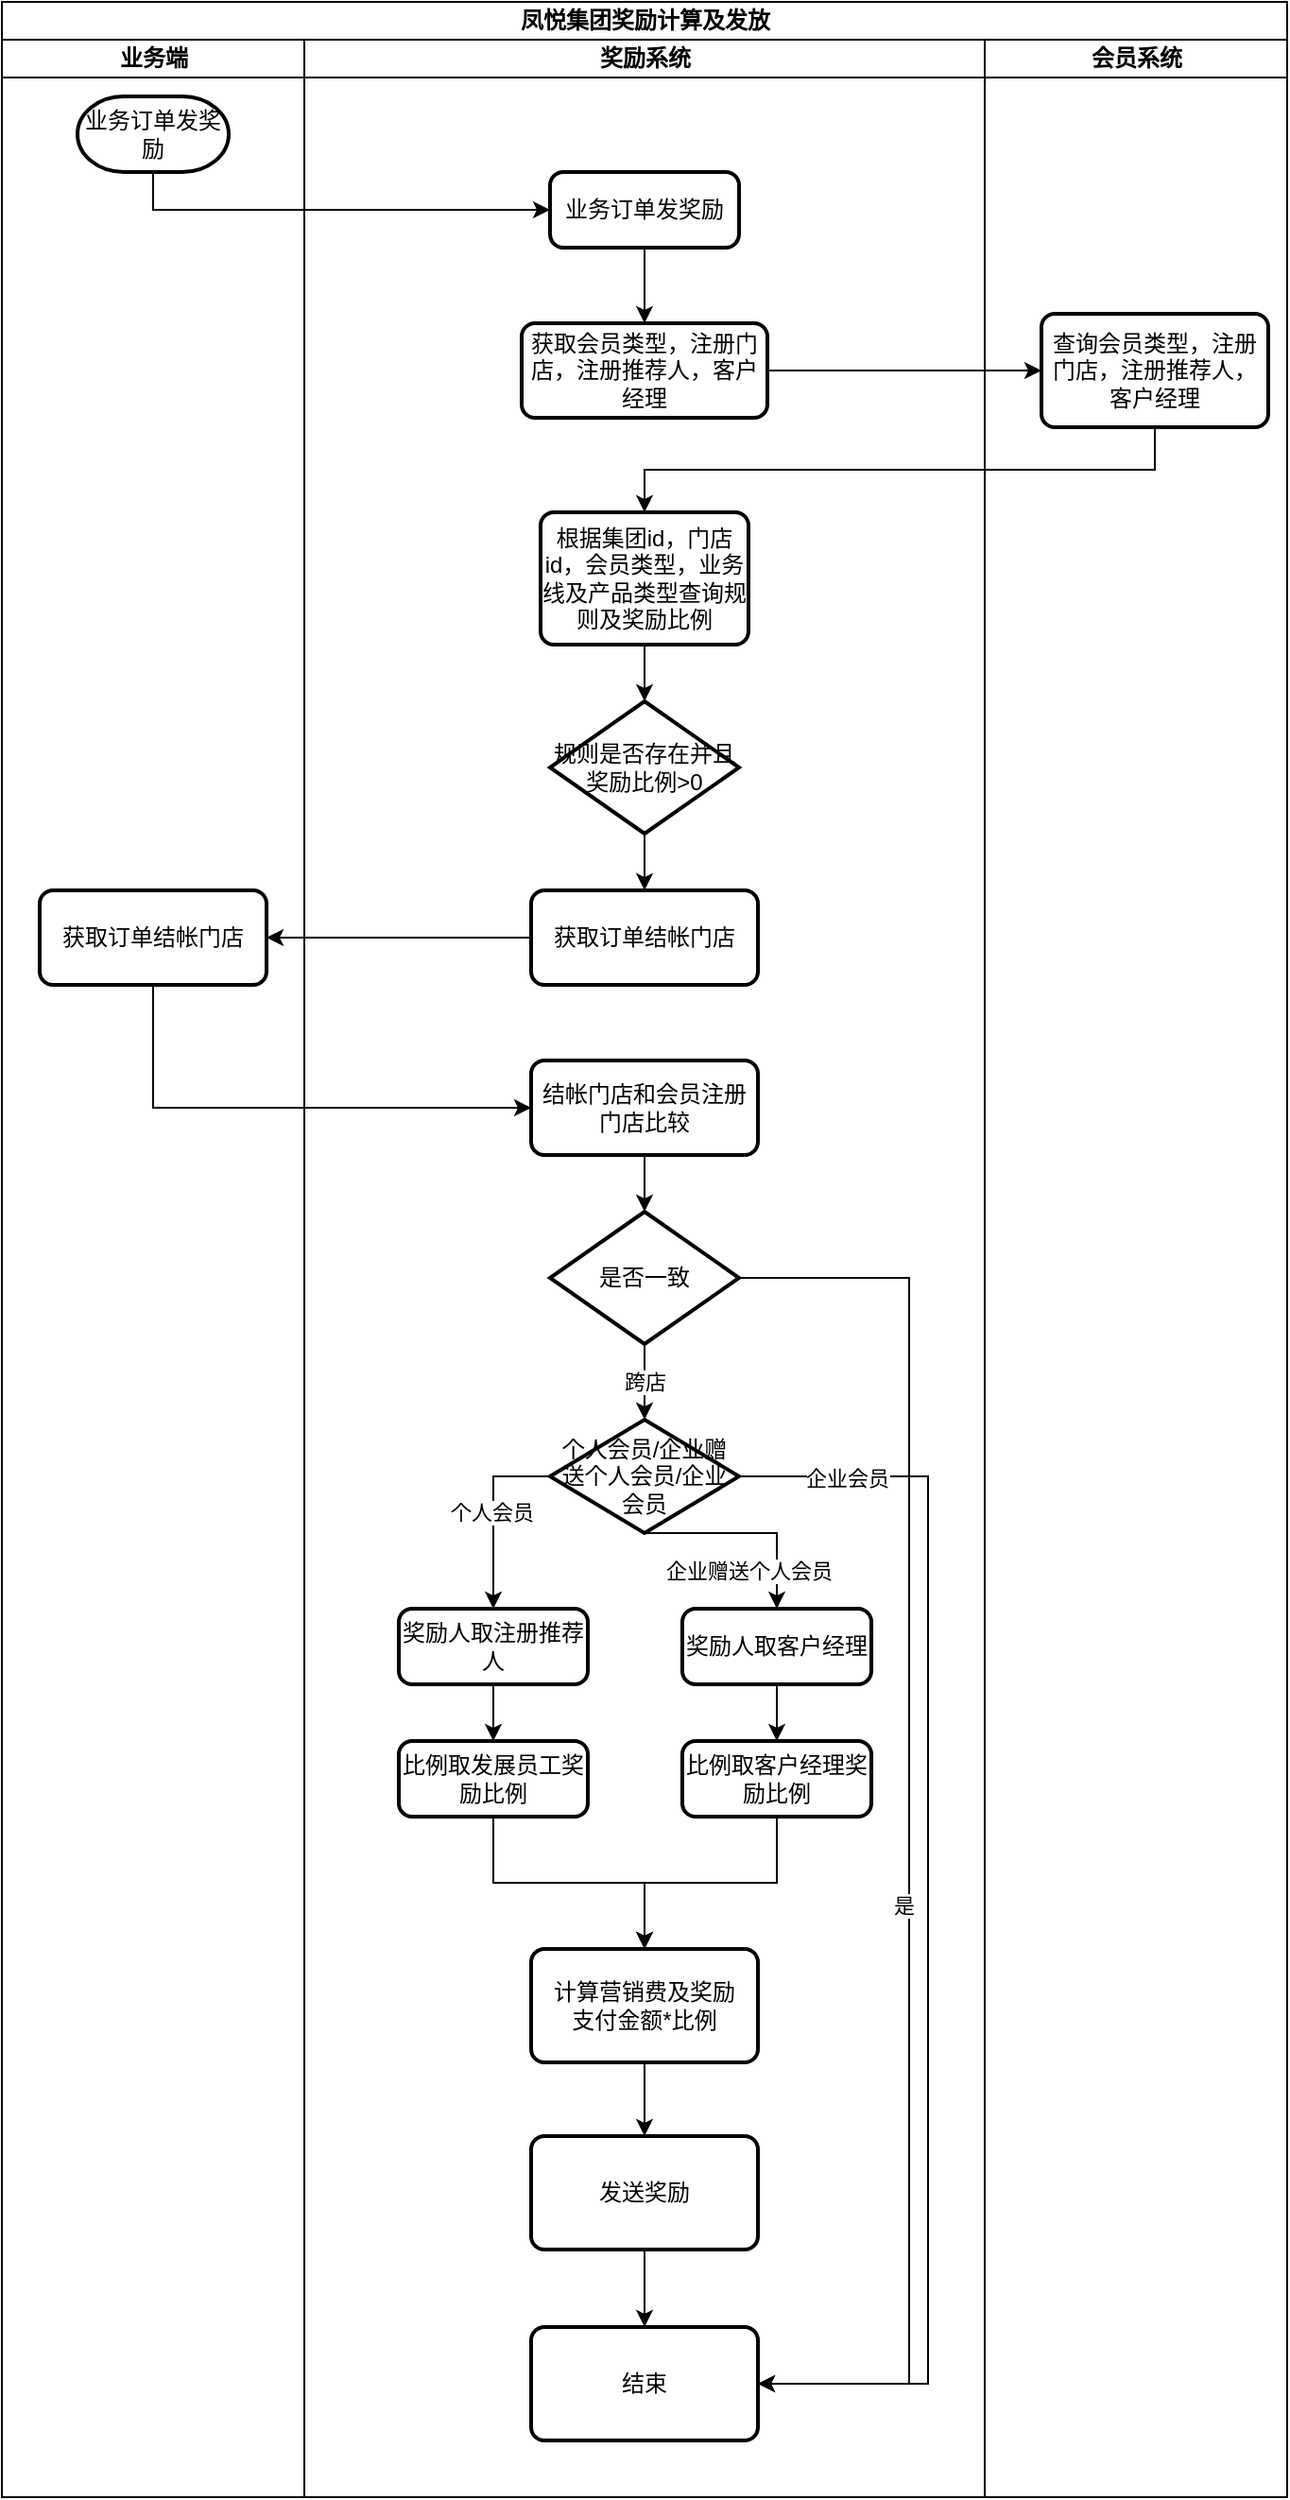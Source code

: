 <mxfile version="23.1.5" type="github">
  <diagram id="prtHgNgQTEPvFCAcTncT" name="Page-1">
    <mxGraphModel dx="977" dy="537" grid="1" gridSize="10" guides="1" tooltips="1" connect="1" arrows="1" fold="1" page="1" pageScale="1" pageWidth="827" pageHeight="1169" math="0" shadow="0">
      <root>
        <mxCell id="0" />
        <mxCell id="1" parent="0" />
        <mxCell id="8pQ5sjf0LBZaZttKDk0V-1" value="凤悦集团奖励计算及发放" style="swimlane;childLayout=stackLayout;resizeParent=1;resizeParentMax=0;startSize=20;html=1;" vertex="1" parent="1">
          <mxGeometry x="120" y="40" width="680" height="1320" as="geometry" />
        </mxCell>
        <mxCell id="8pQ5sjf0LBZaZttKDk0V-2" value="业务端" style="swimlane;startSize=20;html=1;" vertex="1" parent="8pQ5sjf0LBZaZttKDk0V-1">
          <mxGeometry y="20" width="160" height="1300" as="geometry" />
        </mxCell>
        <mxCell id="8pQ5sjf0LBZaZttKDk0V-6" value="业务订单发奖励" style="strokeWidth=2;html=1;shape=mxgraph.flowchart.terminator;whiteSpace=wrap;" vertex="1" parent="8pQ5sjf0LBZaZttKDk0V-2">
          <mxGeometry x="40" y="30" width="80" height="40" as="geometry" />
        </mxCell>
        <mxCell id="8pQ5sjf0LBZaZttKDk0V-67" value="获取订单结帐门店" style="rounded=1;whiteSpace=wrap;html=1;absoluteArcSize=1;arcSize=14;strokeWidth=2;" vertex="1" parent="8pQ5sjf0LBZaZttKDk0V-2">
          <mxGeometry x="20" y="450" width="120" height="50" as="geometry" />
        </mxCell>
        <mxCell id="8pQ5sjf0LBZaZttKDk0V-3" value="奖励系统" style="swimlane;startSize=20;html=1;" vertex="1" parent="8pQ5sjf0LBZaZttKDk0V-1">
          <mxGeometry x="160" y="20" width="360" height="1300" as="geometry" />
        </mxCell>
        <mxCell id="8pQ5sjf0LBZaZttKDk0V-11" style="edgeStyle=orthogonalEdgeStyle;rounded=0;orthogonalLoop=1;jettySize=auto;html=1;exitX=0.5;exitY=1;exitDx=0;exitDy=0;entryX=0.5;entryY=0;entryDx=0;entryDy=0;" edge="1" parent="8pQ5sjf0LBZaZttKDk0V-3" source="8pQ5sjf0LBZaZttKDk0V-8" target="8pQ5sjf0LBZaZttKDk0V-10">
          <mxGeometry relative="1" as="geometry" />
        </mxCell>
        <mxCell id="8pQ5sjf0LBZaZttKDk0V-8" value="业务订单发奖励" style="rounded=1;whiteSpace=wrap;html=1;absoluteArcSize=1;arcSize=14;strokeWidth=2;" vertex="1" parent="8pQ5sjf0LBZaZttKDk0V-3">
          <mxGeometry x="130" y="70" width="100" height="40" as="geometry" />
        </mxCell>
        <mxCell id="8pQ5sjf0LBZaZttKDk0V-10" value="获取会员类型，注册门店，注册推荐人，客户经理" style="rounded=1;whiteSpace=wrap;html=1;absoluteArcSize=1;arcSize=14;strokeWidth=2;" vertex="1" parent="8pQ5sjf0LBZaZttKDk0V-3">
          <mxGeometry x="115" y="150" width="130" height="50" as="geometry" />
        </mxCell>
        <mxCell id="8pQ5sjf0LBZaZttKDk0V-16" value="根据集团id，门店id，会员类型，业务线及产品类型查询规则及奖励比例" style="rounded=1;whiteSpace=wrap;html=1;absoluteArcSize=1;arcSize=14;strokeWidth=2;" vertex="1" parent="8pQ5sjf0LBZaZttKDk0V-3">
          <mxGeometry x="125" y="250" width="110" height="70" as="geometry" />
        </mxCell>
        <mxCell id="8pQ5sjf0LBZaZttKDk0V-66" style="edgeStyle=orthogonalEdgeStyle;rounded=0;orthogonalLoop=1;jettySize=auto;html=1;exitX=0.5;exitY=1;exitDx=0;exitDy=0;exitPerimeter=0;entryX=0.5;entryY=0;entryDx=0;entryDy=0;" edge="1" parent="8pQ5sjf0LBZaZttKDk0V-3" source="8pQ5sjf0LBZaZttKDk0V-18" target="8pQ5sjf0LBZaZttKDk0V-65">
          <mxGeometry relative="1" as="geometry" />
        </mxCell>
        <mxCell id="8pQ5sjf0LBZaZttKDk0V-18" value="规则是否存在并且奖励比例&amp;gt;0" style="strokeWidth=2;html=1;shape=mxgraph.flowchart.decision;whiteSpace=wrap;" vertex="1" parent="8pQ5sjf0LBZaZttKDk0V-3">
          <mxGeometry x="130" y="350" width="100" height="70" as="geometry" />
        </mxCell>
        <mxCell id="8pQ5sjf0LBZaZttKDk0V-19" style="edgeStyle=orthogonalEdgeStyle;rounded=0;orthogonalLoop=1;jettySize=auto;html=1;exitX=0.5;exitY=1;exitDx=0;exitDy=0;entryX=0.5;entryY=0;entryDx=0;entryDy=0;entryPerimeter=0;" edge="1" parent="8pQ5sjf0LBZaZttKDk0V-3" source="8pQ5sjf0LBZaZttKDk0V-16" target="8pQ5sjf0LBZaZttKDk0V-18">
          <mxGeometry relative="1" as="geometry" />
        </mxCell>
        <mxCell id="8pQ5sjf0LBZaZttKDk0V-24" style="edgeStyle=orthogonalEdgeStyle;rounded=0;orthogonalLoop=1;jettySize=auto;html=1;exitX=0;exitY=0.5;exitDx=0;exitDy=0;exitPerimeter=0;entryX=0.5;entryY=0;entryDx=0;entryDy=0;" edge="1" parent="8pQ5sjf0LBZaZttKDk0V-3" source="8pQ5sjf0LBZaZttKDk0V-20" target="8pQ5sjf0LBZaZttKDk0V-23">
          <mxGeometry relative="1" as="geometry" />
        </mxCell>
        <mxCell id="8pQ5sjf0LBZaZttKDk0V-25" value="个人会员" style="edgeLabel;html=1;align=center;verticalAlign=middle;resizable=0;points=[];" vertex="1" connectable="0" parent="8pQ5sjf0LBZaZttKDk0V-24">
          <mxGeometry x="-0.02" y="-1" relative="1" as="geometry">
            <mxPoint as="offset" />
          </mxGeometry>
        </mxCell>
        <mxCell id="8pQ5sjf0LBZaZttKDk0V-27" style="edgeStyle=orthogonalEdgeStyle;rounded=0;orthogonalLoop=1;jettySize=auto;html=1;exitX=0.5;exitY=1;exitDx=0;exitDy=0;exitPerimeter=0;entryX=0.5;entryY=0;entryDx=0;entryDy=0;" edge="1" parent="8pQ5sjf0LBZaZttKDk0V-3" source="8pQ5sjf0LBZaZttKDk0V-20" target="8pQ5sjf0LBZaZttKDk0V-26">
          <mxGeometry relative="1" as="geometry">
            <Array as="points">
              <mxPoint x="250" y="790" />
            </Array>
          </mxGeometry>
        </mxCell>
        <mxCell id="8pQ5sjf0LBZaZttKDk0V-28" value="企业赠送个人会员" style="edgeLabel;html=1;align=center;verticalAlign=middle;resizable=0;points=[];" vertex="1" connectable="0" parent="8pQ5sjf0LBZaZttKDk0V-27">
          <mxGeometry y="-2" relative="1" as="geometry">
            <mxPoint y="18" as="offset" />
          </mxGeometry>
        </mxCell>
        <mxCell id="8pQ5sjf0LBZaZttKDk0V-81" style="edgeStyle=orthogonalEdgeStyle;rounded=0;orthogonalLoop=1;jettySize=auto;html=1;exitX=1;exitY=0.5;exitDx=0;exitDy=0;exitPerimeter=0;entryX=1;entryY=0.5;entryDx=0;entryDy=0;" edge="1" parent="8pQ5sjf0LBZaZttKDk0V-3" source="8pQ5sjf0LBZaZttKDk0V-20" target="8pQ5sjf0LBZaZttKDk0V-79">
          <mxGeometry relative="1" as="geometry">
            <Array as="points">
              <mxPoint x="330" y="760" />
              <mxPoint x="330" y="1240" />
            </Array>
          </mxGeometry>
        </mxCell>
        <mxCell id="8pQ5sjf0LBZaZttKDk0V-82" value="企业会员" style="edgeLabel;html=1;align=center;verticalAlign=middle;resizable=0;points=[];" vertex="1" connectable="0" parent="8pQ5sjf0LBZaZttKDk0V-81">
          <mxGeometry x="-0.83" y="-1" relative="1" as="geometry">
            <mxPoint as="offset" />
          </mxGeometry>
        </mxCell>
        <mxCell id="8pQ5sjf0LBZaZttKDk0V-20" value="个人会员/企业赠送个人会员/企业会员" style="strokeWidth=2;html=1;shape=mxgraph.flowchart.decision;whiteSpace=wrap;" vertex="1" parent="8pQ5sjf0LBZaZttKDk0V-3">
          <mxGeometry x="130" y="730" width="100" height="60" as="geometry" />
        </mxCell>
        <mxCell id="8pQ5sjf0LBZaZttKDk0V-32" style="edgeStyle=orthogonalEdgeStyle;rounded=0;orthogonalLoop=1;jettySize=auto;html=1;exitX=0.5;exitY=1;exitDx=0;exitDy=0;entryX=0.5;entryY=0;entryDx=0;entryDy=0;" edge="1" parent="8pQ5sjf0LBZaZttKDk0V-3" source="8pQ5sjf0LBZaZttKDk0V-23" target="8pQ5sjf0LBZaZttKDk0V-30">
          <mxGeometry relative="1" as="geometry" />
        </mxCell>
        <mxCell id="8pQ5sjf0LBZaZttKDk0V-23" value="奖励人取注册推荐人" style="rounded=1;whiteSpace=wrap;html=1;absoluteArcSize=1;arcSize=14;strokeWidth=2;" vertex="1" parent="8pQ5sjf0LBZaZttKDk0V-3">
          <mxGeometry x="50" y="830" width="100" height="40" as="geometry" />
        </mxCell>
        <mxCell id="8pQ5sjf0LBZaZttKDk0V-33" style="edgeStyle=orthogonalEdgeStyle;rounded=0;orthogonalLoop=1;jettySize=auto;html=1;exitX=0.5;exitY=1;exitDx=0;exitDy=0;entryX=0.5;entryY=0;entryDx=0;entryDy=0;" edge="1" parent="8pQ5sjf0LBZaZttKDk0V-3" source="8pQ5sjf0LBZaZttKDk0V-26" target="8pQ5sjf0LBZaZttKDk0V-31">
          <mxGeometry relative="1" as="geometry" />
        </mxCell>
        <mxCell id="8pQ5sjf0LBZaZttKDk0V-26" value="奖励人取客户经理" style="rounded=1;whiteSpace=wrap;html=1;absoluteArcSize=1;arcSize=14;strokeWidth=2;" vertex="1" parent="8pQ5sjf0LBZaZttKDk0V-3">
          <mxGeometry x="200" y="830" width="100" height="40" as="geometry" />
        </mxCell>
        <mxCell id="8pQ5sjf0LBZaZttKDk0V-62" style="edgeStyle=orthogonalEdgeStyle;rounded=0;orthogonalLoop=1;jettySize=auto;html=1;exitX=0.5;exitY=1;exitDx=0;exitDy=0;entryX=0.5;entryY=0;entryDx=0;entryDy=0;" edge="1" parent="8pQ5sjf0LBZaZttKDk0V-3" source="8pQ5sjf0LBZaZttKDk0V-30" target="8pQ5sjf0LBZaZttKDk0V-61">
          <mxGeometry relative="1" as="geometry" />
        </mxCell>
        <mxCell id="8pQ5sjf0LBZaZttKDk0V-30" value="比例取发展员工奖励比例" style="rounded=1;whiteSpace=wrap;html=1;absoluteArcSize=1;arcSize=14;strokeWidth=2;" vertex="1" parent="8pQ5sjf0LBZaZttKDk0V-3">
          <mxGeometry x="50" y="900" width="100" height="40" as="geometry" />
        </mxCell>
        <mxCell id="8pQ5sjf0LBZaZttKDk0V-63" style="edgeStyle=orthogonalEdgeStyle;rounded=0;orthogonalLoop=1;jettySize=auto;html=1;exitX=0.5;exitY=1;exitDx=0;exitDy=0;entryX=0.5;entryY=0;entryDx=0;entryDy=0;" edge="1" parent="8pQ5sjf0LBZaZttKDk0V-3" source="8pQ5sjf0LBZaZttKDk0V-31" target="8pQ5sjf0LBZaZttKDk0V-61">
          <mxGeometry relative="1" as="geometry" />
        </mxCell>
        <mxCell id="8pQ5sjf0LBZaZttKDk0V-31" value="比例取客户经理奖励比例" style="rounded=1;whiteSpace=wrap;html=1;absoluteArcSize=1;arcSize=14;strokeWidth=2;" vertex="1" parent="8pQ5sjf0LBZaZttKDk0V-3">
          <mxGeometry x="200" y="900" width="100" height="40" as="geometry" />
        </mxCell>
        <mxCell id="8pQ5sjf0LBZaZttKDk0V-78" style="edgeStyle=orthogonalEdgeStyle;rounded=0;orthogonalLoop=1;jettySize=auto;html=1;exitX=0.5;exitY=1;exitDx=0;exitDy=0;entryX=0.5;entryY=0;entryDx=0;entryDy=0;" edge="1" parent="8pQ5sjf0LBZaZttKDk0V-3" source="8pQ5sjf0LBZaZttKDk0V-61" target="8pQ5sjf0LBZaZttKDk0V-77">
          <mxGeometry relative="1" as="geometry" />
        </mxCell>
        <mxCell id="8pQ5sjf0LBZaZttKDk0V-61" value="计算营销费及奖励&lt;br&gt;支付金额*比例" style="rounded=1;whiteSpace=wrap;html=1;absoluteArcSize=1;arcSize=14;strokeWidth=2;" vertex="1" parent="8pQ5sjf0LBZaZttKDk0V-3">
          <mxGeometry x="120" y="1010" width="120" height="60" as="geometry" />
        </mxCell>
        <mxCell id="8pQ5sjf0LBZaZttKDk0V-65" value="获取订单结帐门店" style="rounded=1;whiteSpace=wrap;html=1;absoluteArcSize=1;arcSize=14;strokeWidth=2;" vertex="1" parent="8pQ5sjf0LBZaZttKDk0V-3">
          <mxGeometry x="120" y="450" width="120" height="50" as="geometry" />
        </mxCell>
        <mxCell id="8pQ5sjf0LBZaZttKDk0V-70" value="结帐门店和会员注册门店比较" style="rounded=1;whiteSpace=wrap;html=1;absoluteArcSize=1;arcSize=14;strokeWidth=2;" vertex="1" parent="8pQ5sjf0LBZaZttKDk0V-3">
          <mxGeometry x="120" y="540" width="120" height="50" as="geometry" />
        </mxCell>
        <mxCell id="8pQ5sjf0LBZaZttKDk0V-75" style="edgeStyle=orthogonalEdgeStyle;rounded=0;orthogonalLoop=1;jettySize=auto;html=1;exitX=1;exitY=0.5;exitDx=0;exitDy=0;exitPerimeter=0;entryX=1;entryY=0.5;entryDx=0;entryDy=0;" edge="1" parent="8pQ5sjf0LBZaZttKDk0V-3" source="8pQ5sjf0LBZaZttKDk0V-72" target="8pQ5sjf0LBZaZttKDk0V-79">
          <mxGeometry relative="1" as="geometry">
            <mxPoint x="320" y="1240" as="targetPoint" />
            <mxPoint x="310" y="655" as="sourcePoint" />
            <Array as="points">
              <mxPoint x="320" y="655" />
              <mxPoint x="320" y="1240" />
            </Array>
          </mxGeometry>
        </mxCell>
        <mxCell id="8pQ5sjf0LBZaZttKDk0V-76" value="是" style="edgeLabel;html=1;align=center;verticalAlign=middle;resizable=0;points=[];" vertex="1" connectable="0" parent="8pQ5sjf0LBZaZttKDk0V-75">
          <mxGeometry x="0.117" y="-3" relative="1" as="geometry">
            <mxPoint as="offset" />
          </mxGeometry>
        </mxCell>
        <mxCell id="8pQ5sjf0LBZaZttKDk0V-72" value="是否一致" style="strokeWidth=2;html=1;shape=mxgraph.flowchart.decision;whiteSpace=wrap;" vertex="1" parent="8pQ5sjf0LBZaZttKDk0V-3">
          <mxGeometry x="130" y="620" width="100" height="70" as="geometry" />
        </mxCell>
        <mxCell id="8pQ5sjf0LBZaZttKDk0V-73" style="edgeStyle=orthogonalEdgeStyle;rounded=0;orthogonalLoop=1;jettySize=auto;html=1;exitX=0.5;exitY=1;exitDx=0;exitDy=0;entryX=0.5;entryY=0;entryDx=0;entryDy=0;entryPerimeter=0;" edge="1" parent="8pQ5sjf0LBZaZttKDk0V-3" source="8pQ5sjf0LBZaZttKDk0V-70" target="8pQ5sjf0LBZaZttKDk0V-72">
          <mxGeometry relative="1" as="geometry" />
        </mxCell>
        <mxCell id="8pQ5sjf0LBZaZttKDk0V-74" value="跨店" style="edgeStyle=orthogonalEdgeStyle;rounded=0;orthogonalLoop=1;jettySize=auto;html=1;exitX=0.5;exitY=1;exitDx=0;exitDy=0;exitPerimeter=0;entryX=0.5;entryY=0;entryDx=0;entryDy=0;entryPerimeter=0;" edge="1" parent="8pQ5sjf0LBZaZttKDk0V-3" source="8pQ5sjf0LBZaZttKDk0V-72" target="8pQ5sjf0LBZaZttKDk0V-20">
          <mxGeometry relative="1" as="geometry" />
        </mxCell>
        <mxCell id="8pQ5sjf0LBZaZttKDk0V-80" style="edgeStyle=orthogonalEdgeStyle;rounded=0;orthogonalLoop=1;jettySize=auto;html=1;exitX=0.5;exitY=1;exitDx=0;exitDy=0;" edge="1" parent="8pQ5sjf0LBZaZttKDk0V-3" source="8pQ5sjf0LBZaZttKDk0V-77" target="8pQ5sjf0LBZaZttKDk0V-79">
          <mxGeometry relative="1" as="geometry" />
        </mxCell>
        <mxCell id="8pQ5sjf0LBZaZttKDk0V-77" value="发送奖励" style="rounded=1;whiteSpace=wrap;html=1;absoluteArcSize=1;arcSize=14;strokeWidth=2;" vertex="1" parent="8pQ5sjf0LBZaZttKDk0V-3">
          <mxGeometry x="120" y="1109" width="120" height="60" as="geometry" />
        </mxCell>
        <mxCell id="8pQ5sjf0LBZaZttKDk0V-79" value="结束" style="rounded=1;whiteSpace=wrap;html=1;absoluteArcSize=1;arcSize=14;strokeWidth=2;" vertex="1" parent="8pQ5sjf0LBZaZttKDk0V-3">
          <mxGeometry x="120" y="1210" width="120" height="60" as="geometry" />
        </mxCell>
        <mxCell id="8pQ5sjf0LBZaZttKDk0V-4" value="会员系统" style="swimlane;startSize=20;html=1;" vertex="1" parent="8pQ5sjf0LBZaZttKDk0V-1">
          <mxGeometry x="520" y="20" width="160" height="1300" as="geometry" />
        </mxCell>
        <mxCell id="8pQ5sjf0LBZaZttKDk0V-13" value="查询会员类型，注册门店，注册推荐人，客户经理" style="rounded=1;whiteSpace=wrap;html=1;absoluteArcSize=1;arcSize=14;strokeWidth=2;" vertex="1" parent="8pQ5sjf0LBZaZttKDk0V-4">
          <mxGeometry x="30" y="145" width="120" height="60" as="geometry" />
        </mxCell>
        <mxCell id="8pQ5sjf0LBZaZttKDk0V-9" style="edgeStyle=orthogonalEdgeStyle;rounded=0;orthogonalLoop=1;jettySize=auto;html=1;exitX=0.5;exitY=1;exitDx=0;exitDy=0;exitPerimeter=0;entryX=0;entryY=0.5;entryDx=0;entryDy=0;" edge="1" parent="8pQ5sjf0LBZaZttKDk0V-1" source="8pQ5sjf0LBZaZttKDk0V-6" target="8pQ5sjf0LBZaZttKDk0V-8">
          <mxGeometry relative="1" as="geometry" />
        </mxCell>
        <mxCell id="8pQ5sjf0LBZaZttKDk0V-14" style="edgeStyle=orthogonalEdgeStyle;rounded=0;orthogonalLoop=1;jettySize=auto;html=1;exitX=1;exitY=0.5;exitDx=0;exitDy=0;entryX=0;entryY=0.5;entryDx=0;entryDy=0;" edge="1" parent="8pQ5sjf0LBZaZttKDk0V-1" source="8pQ5sjf0LBZaZttKDk0V-10" target="8pQ5sjf0LBZaZttKDk0V-13">
          <mxGeometry relative="1" as="geometry" />
        </mxCell>
        <mxCell id="8pQ5sjf0LBZaZttKDk0V-17" style="edgeStyle=orthogonalEdgeStyle;rounded=0;orthogonalLoop=1;jettySize=auto;html=1;exitX=0.5;exitY=1;exitDx=0;exitDy=0;entryX=0.5;entryY=0;entryDx=0;entryDy=0;" edge="1" parent="8pQ5sjf0LBZaZttKDk0V-1" source="8pQ5sjf0LBZaZttKDk0V-13" target="8pQ5sjf0LBZaZttKDk0V-16">
          <mxGeometry relative="1" as="geometry" />
        </mxCell>
        <mxCell id="8pQ5sjf0LBZaZttKDk0V-68" style="edgeStyle=orthogonalEdgeStyle;rounded=0;orthogonalLoop=1;jettySize=auto;html=1;exitX=0;exitY=0.5;exitDx=0;exitDy=0;entryX=1;entryY=0.5;entryDx=0;entryDy=0;" edge="1" parent="8pQ5sjf0LBZaZttKDk0V-1" source="8pQ5sjf0LBZaZttKDk0V-65" target="8pQ5sjf0LBZaZttKDk0V-67">
          <mxGeometry relative="1" as="geometry" />
        </mxCell>
        <mxCell id="8pQ5sjf0LBZaZttKDk0V-71" style="edgeStyle=orthogonalEdgeStyle;rounded=0;orthogonalLoop=1;jettySize=auto;html=1;exitX=0.5;exitY=1;exitDx=0;exitDy=0;entryX=0;entryY=0.5;entryDx=0;entryDy=0;" edge="1" parent="8pQ5sjf0LBZaZttKDk0V-1" source="8pQ5sjf0LBZaZttKDk0V-67" target="8pQ5sjf0LBZaZttKDk0V-70">
          <mxGeometry relative="1" as="geometry" />
        </mxCell>
      </root>
    </mxGraphModel>
  </diagram>
</mxfile>
